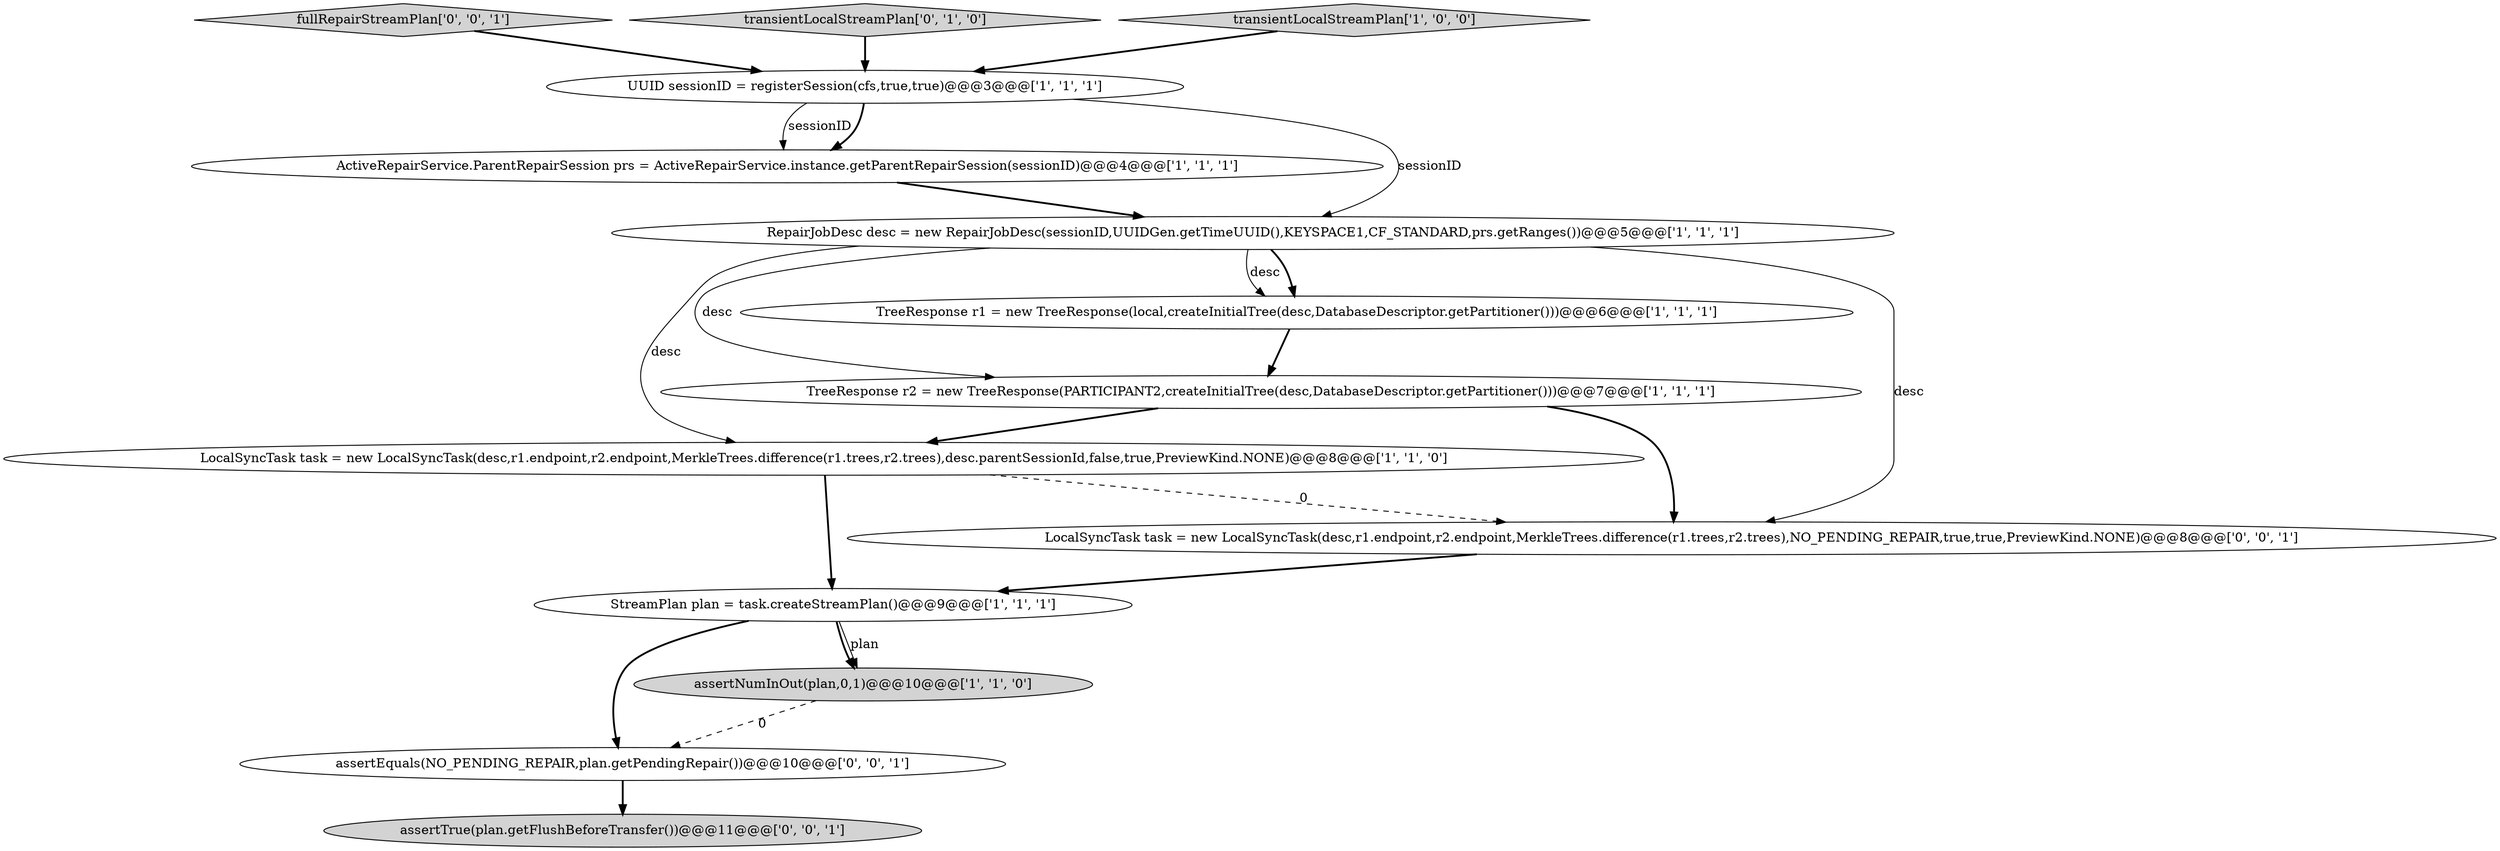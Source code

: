 digraph {
12 [style = filled, label = "fullRepairStreamPlan['0', '0', '1']", fillcolor = lightgray, shape = diamond image = "AAA0AAABBB3BBB"];
6 [style = filled, label = "TreeResponse r1 = new TreeResponse(local,createInitialTree(desc,DatabaseDescriptor.getPartitioner()))@@@6@@@['1', '1', '1']", fillcolor = white, shape = ellipse image = "AAA0AAABBB1BBB"];
9 [style = filled, label = "transientLocalStreamPlan['0', '1', '0']", fillcolor = lightgray, shape = diamond image = "AAA0AAABBB2BBB"];
2 [style = filled, label = "StreamPlan plan = task.createStreamPlan()@@@9@@@['1', '1', '1']", fillcolor = white, shape = ellipse image = "AAA0AAABBB1BBB"];
10 [style = filled, label = "assertTrue(plan.getFlushBeforeTransfer())@@@11@@@['0', '0', '1']", fillcolor = lightgray, shape = ellipse image = "AAA0AAABBB3BBB"];
3 [style = filled, label = "TreeResponse r2 = new TreeResponse(PARTICIPANT2,createInitialTree(desc,DatabaseDescriptor.getPartitioner()))@@@7@@@['1', '1', '1']", fillcolor = white, shape = ellipse image = "AAA0AAABBB1BBB"];
0 [style = filled, label = "RepairJobDesc desc = new RepairJobDesc(sessionID,UUIDGen.getTimeUUID(),KEYSPACE1,CF_STANDARD,prs.getRanges())@@@5@@@['1', '1', '1']", fillcolor = white, shape = ellipse image = "AAA0AAABBB1BBB"];
8 [style = filled, label = "transientLocalStreamPlan['1', '0', '0']", fillcolor = lightgray, shape = diamond image = "AAA0AAABBB1BBB"];
5 [style = filled, label = "ActiveRepairService.ParentRepairSession prs = ActiveRepairService.instance.getParentRepairSession(sessionID)@@@4@@@['1', '1', '1']", fillcolor = white, shape = ellipse image = "AAA0AAABBB1BBB"];
7 [style = filled, label = "LocalSyncTask task = new LocalSyncTask(desc,r1.endpoint,r2.endpoint,MerkleTrees.difference(r1.trees,r2.trees),desc.parentSessionId,false,true,PreviewKind.NONE)@@@8@@@['1', '1', '0']", fillcolor = white, shape = ellipse image = "AAA0AAABBB1BBB"];
4 [style = filled, label = "assertNumInOut(plan,0,1)@@@10@@@['1', '1', '0']", fillcolor = lightgray, shape = ellipse image = "AAA0AAABBB1BBB"];
1 [style = filled, label = "UUID sessionID = registerSession(cfs,true,true)@@@3@@@['1', '1', '1']", fillcolor = white, shape = ellipse image = "AAA0AAABBB1BBB"];
11 [style = filled, label = "LocalSyncTask task = new LocalSyncTask(desc,r1.endpoint,r2.endpoint,MerkleTrees.difference(r1.trees,r2.trees),NO_PENDING_REPAIR,true,true,PreviewKind.NONE)@@@8@@@['0', '0', '1']", fillcolor = white, shape = ellipse image = "AAA0AAABBB3BBB"];
13 [style = filled, label = "assertEquals(NO_PENDING_REPAIR,plan.getPendingRepair())@@@10@@@['0', '0', '1']", fillcolor = white, shape = ellipse image = "AAA0AAABBB3BBB"];
0->6 [style = bold, label=""];
3->11 [style = bold, label=""];
2->4 [style = bold, label=""];
0->3 [style = solid, label="desc"];
2->13 [style = bold, label=""];
12->1 [style = bold, label=""];
7->11 [style = dashed, label="0"];
3->7 [style = bold, label=""];
11->2 [style = bold, label=""];
8->1 [style = bold, label=""];
1->5 [style = solid, label="sessionID"];
1->0 [style = solid, label="sessionID"];
5->0 [style = bold, label=""];
0->7 [style = solid, label="desc"];
6->3 [style = bold, label=""];
0->11 [style = solid, label="desc"];
4->13 [style = dashed, label="0"];
2->4 [style = solid, label="plan"];
0->6 [style = solid, label="desc"];
13->10 [style = bold, label=""];
9->1 [style = bold, label=""];
1->5 [style = bold, label=""];
7->2 [style = bold, label=""];
}
